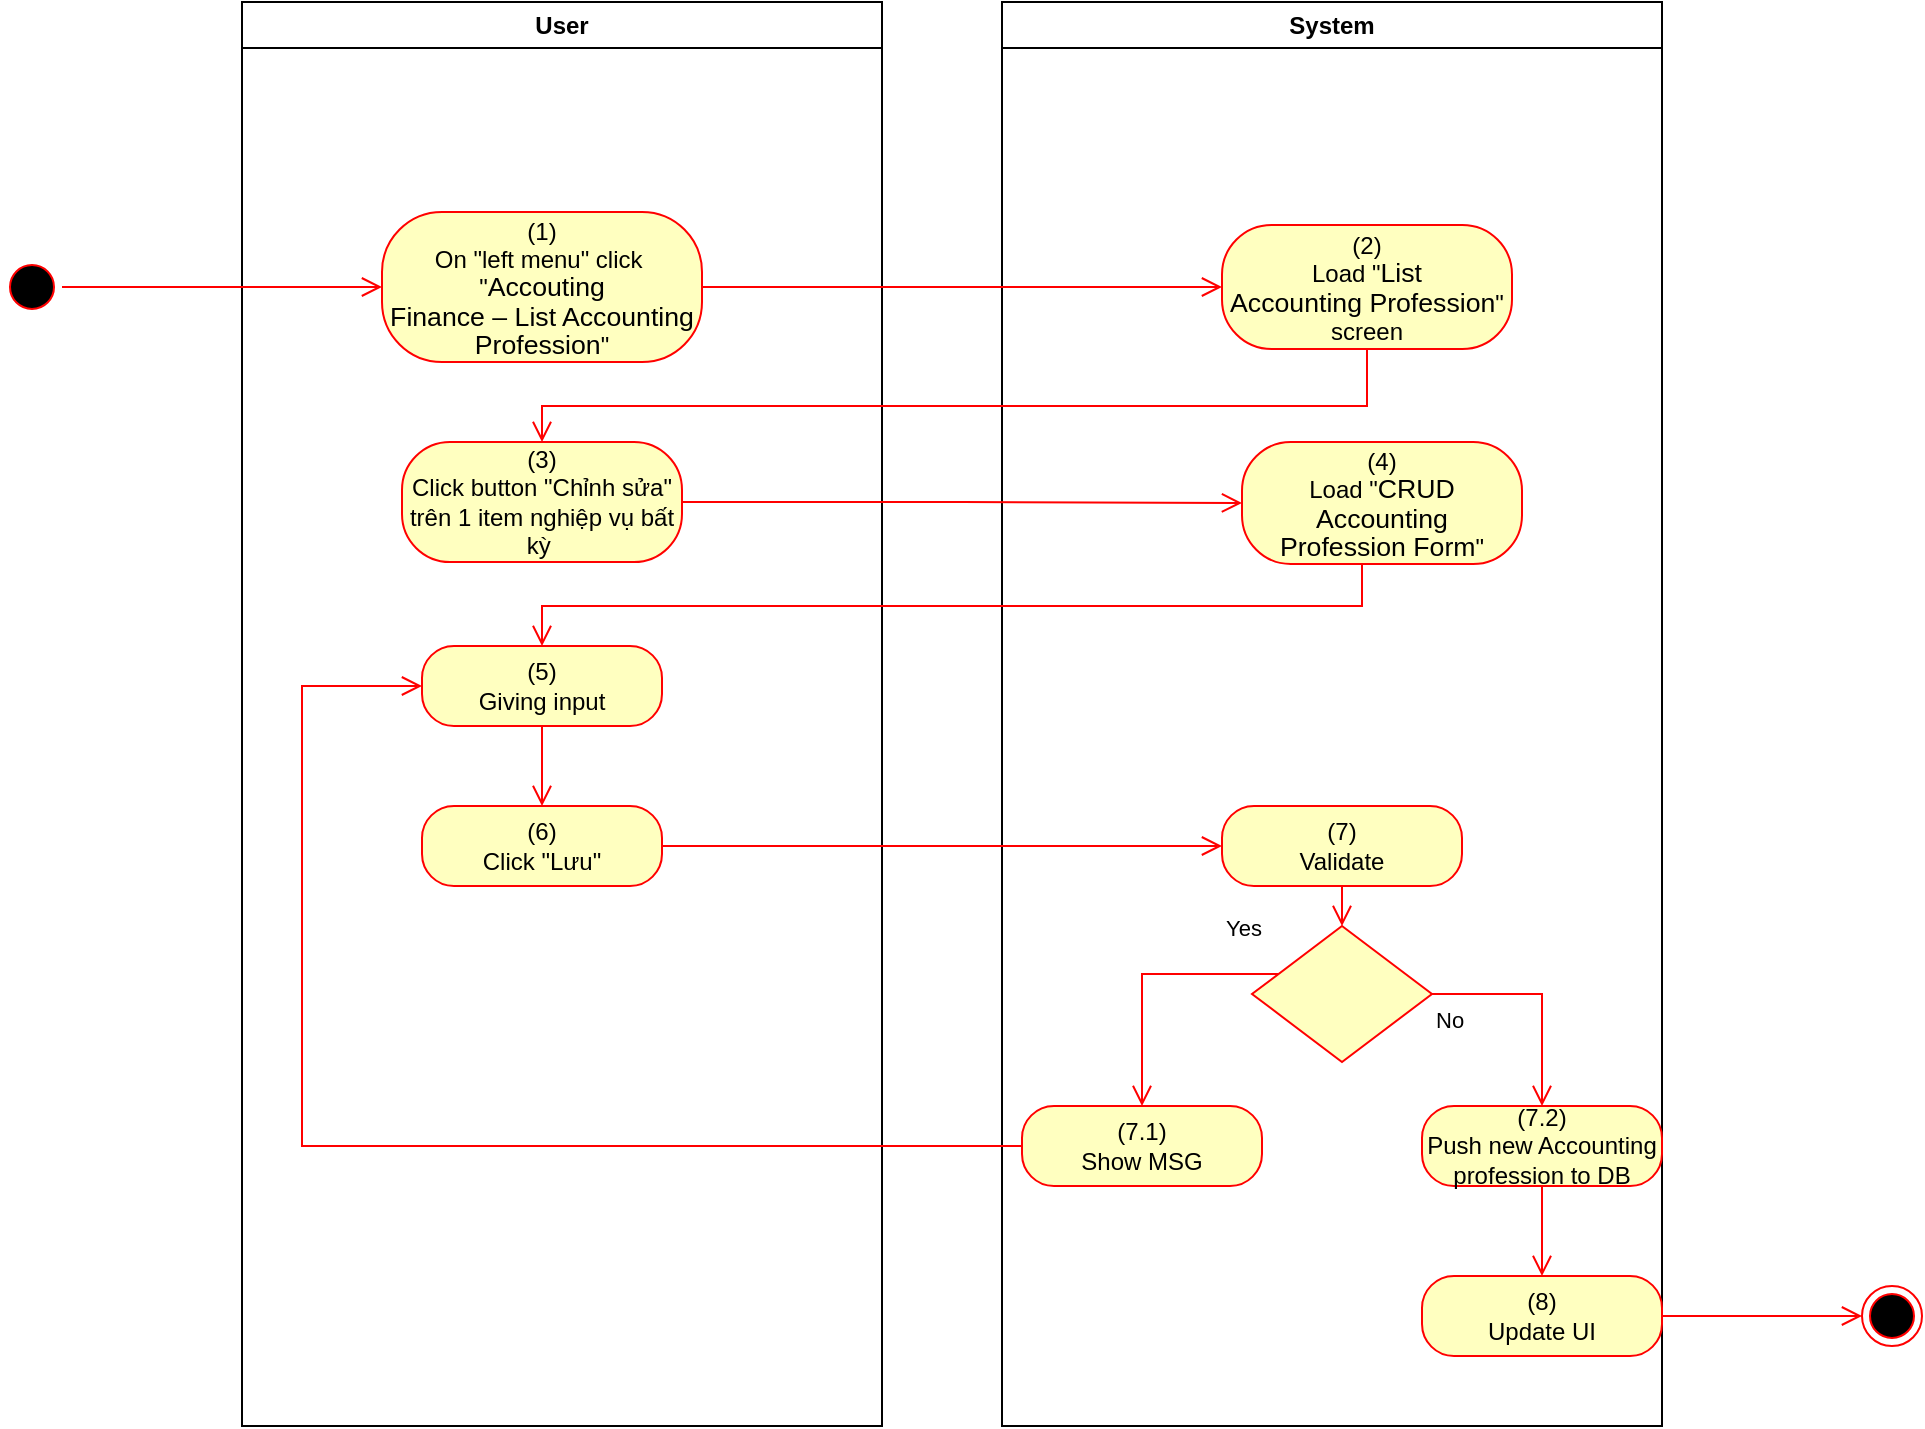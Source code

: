 <mxfile version="15.4.0" type="device"><diagram id="Sec6seE5c1gO3Km9JGz9" name="Page-1"><mxGraphModel dx="1086" dy="751" grid="1" gridSize="10" guides="1" tooltips="1" connect="1" arrows="1" fold="1" page="1" pageScale="1" pageWidth="850" pageHeight="1100" math="0" shadow="0"><root><mxCell id="0"/><mxCell id="1" parent="0"/><mxCell id="Z0i8yzwprOPsJKOEZNgY-1" value="User" style="swimlane;whiteSpace=wrap" parent="1" vertex="1"><mxGeometry x="140" y="128" width="320" height="712" as="geometry"><mxRectangle x="120" y="128" width="60" height="23" as="alternateBounds"/></mxGeometry></mxCell><mxCell id="Z0i8yzwprOPsJKOEZNgY-2" value="(1)&lt;br style=&quot;padding: 0px ; margin: 0px&quot;&gt;On &quot;left menu&quot; click&amp;nbsp;&lt;br style=&quot;padding: 0px ; margin: 0px&quot;&gt;&quot;&lt;span lang=&quot;EN-GB&quot; style=&quot;font-size: 10pt ; line-height: 14.267px ; font-family: &amp;#34;arial&amp;#34; , sans-serif&quot;&gt;Accouting&lt;br&gt;Finance – List Accounting Profession&lt;/span&gt;&quot;" style="rounded=1;whiteSpace=wrap;html=1;arcSize=40;fontColor=#000000;fillColor=#ffffc0;strokeColor=#ff0000;" parent="Z0i8yzwprOPsJKOEZNgY-1" vertex="1"><mxGeometry x="70" y="105" width="160" height="75" as="geometry"/></mxCell><mxCell id="Z0i8yzwprOPsJKOEZNgY-3" value="(3)&lt;br&gt;Click button &quot;Chỉnh sửa&quot; trên 1 item nghiệp vụ bất kỳ&amp;nbsp;" style="rounded=1;whiteSpace=wrap;html=1;arcSize=40;fontColor=#000000;fillColor=#ffffc0;strokeColor=#ff0000;" parent="Z0i8yzwprOPsJKOEZNgY-1" vertex="1"><mxGeometry x="80" y="220" width="140" height="60" as="geometry"/></mxCell><mxCell id="Z0i8yzwprOPsJKOEZNgY-4" value="(6)&lt;br&gt;Click &quot;Lưu&quot;" style="rounded=1;whiteSpace=wrap;html=1;arcSize=40;fontColor=#000000;fillColor=#ffffc0;strokeColor=#ff0000;" parent="Z0i8yzwprOPsJKOEZNgY-1" vertex="1"><mxGeometry x="90" y="402" width="120" height="40" as="geometry"/></mxCell><mxCell id="Z0i8yzwprOPsJKOEZNgY-5" value="(5)&lt;br&gt;Giving input" style="rounded=1;whiteSpace=wrap;html=1;arcSize=40;fontColor=#000000;fillColor=#ffffc0;strokeColor=#ff0000;" parent="Z0i8yzwprOPsJKOEZNgY-1" vertex="1"><mxGeometry x="90" y="322" width="120" height="40" as="geometry"/></mxCell><mxCell id="Z0i8yzwprOPsJKOEZNgY-6" value="" style="edgeStyle=orthogonalEdgeStyle;html=1;verticalAlign=bottom;endArrow=open;endSize=8;strokeColor=#ff0000;rounded=0;entryX=0.5;entryY=0;entryDx=0;entryDy=0;" parent="Z0i8yzwprOPsJKOEZNgY-1" source="Z0i8yzwprOPsJKOEZNgY-5" target="Z0i8yzwprOPsJKOEZNgY-4" edge="1"><mxGeometry relative="1" as="geometry"><mxPoint x="330" y="402" as="targetPoint"/></mxGeometry></mxCell><mxCell id="Z0i8yzwprOPsJKOEZNgY-7" value="System" style="swimlane;whiteSpace=wrap;startSize=23;" parent="1" vertex="1"><mxGeometry x="520" y="128" width="330" height="712" as="geometry"/></mxCell><mxCell id="Z0i8yzwprOPsJKOEZNgY-8" value="(2)&lt;br&gt;Load &quot;&lt;span lang=&quot;EN-GB&quot; style=&quot;font-size: 10pt ; line-height: 14.267px ; font-family: &amp;#34;arial&amp;#34; , sans-serif&quot;&gt;List&lt;br&gt;Accounting Profession&lt;/span&gt;&quot; screen" style="rounded=1;whiteSpace=wrap;html=1;arcSize=40;fontColor=#000000;fillColor=#ffffc0;strokeColor=#ff0000;" parent="Z0i8yzwprOPsJKOEZNgY-7" vertex="1"><mxGeometry x="110" y="111.5" width="145" height="62" as="geometry"/></mxCell><mxCell id="Z0i8yzwprOPsJKOEZNgY-9" value="(7)&lt;br&gt;Validate" style="rounded=1;whiteSpace=wrap;html=1;arcSize=40;fontColor=#000000;fillColor=#ffffc0;strokeColor=#ff0000;" parent="Z0i8yzwprOPsJKOEZNgY-7" vertex="1"><mxGeometry x="110" y="402" width="120" height="40" as="geometry"/></mxCell><mxCell id="Z0i8yzwprOPsJKOEZNgY-10" value="" style="edgeStyle=orthogonalEdgeStyle;html=1;verticalAlign=bottom;endArrow=open;endSize=8;strokeColor=#ff0000;rounded=0;entryX=0.5;entryY=0;entryDx=0;entryDy=0;" parent="Z0i8yzwprOPsJKOEZNgY-7" source="Z0i8yzwprOPsJKOEZNgY-9" target="Z0i8yzwprOPsJKOEZNgY-11" edge="1"><mxGeometry relative="1" as="geometry"><mxPoint x="165" y="442" as="targetPoint"/></mxGeometry></mxCell><mxCell id="Z0i8yzwprOPsJKOEZNgY-11" value="" style="rhombus;whiteSpace=wrap;html=1;fillColor=#ffffc0;strokeColor=#ff0000;" parent="Z0i8yzwprOPsJKOEZNgY-7" vertex="1"><mxGeometry x="125" y="462" width="90" height="68" as="geometry"/></mxCell><mxCell id="Z0i8yzwprOPsJKOEZNgY-12" value="No" style="edgeStyle=orthogonalEdgeStyle;html=1;align=left;verticalAlign=top;endArrow=open;endSize=8;strokeColor=#ff0000;rounded=0;exitX=1;exitY=0.5;exitDx=0;exitDy=0;" parent="Z0i8yzwprOPsJKOEZNgY-7" source="Z0i8yzwprOPsJKOEZNgY-11" target="Z0i8yzwprOPsJKOEZNgY-13" edge="1"><mxGeometry x="-1" relative="1" as="geometry"><mxPoint x="170" y="552" as="targetPoint"/></mxGeometry></mxCell><mxCell id="Z0i8yzwprOPsJKOEZNgY-13" value="(7.2)&lt;br&gt;Push new Accounting profession to DB" style="rounded=1;whiteSpace=wrap;html=1;arcSize=40;fontColor=#000000;fillColor=#ffffc0;strokeColor=#ff0000;" parent="Z0i8yzwprOPsJKOEZNgY-7" vertex="1"><mxGeometry x="210" y="552" width="120" height="40" as="geometry"/></mxCell><mxCell id="Z0i8yzwprOPsJKOEZNgY-14" value="(8)&lt;br&gt;Update UI" style="rounded=1;whiteSpace=wrap;html=1;arcSize=40;fontColor=#000000;fillColor=#ffffc0;strokeColor=#ff0000;" parent="Z0i8yzwprOPsJKOEZNgY-7" vertex="1"><mxGeometry x="210" y="637" width="120" height="40" as="geometry"/></mxCell><mxCell id="Z0i8yzwprOPsJKOEZNgY-15" value="" style="edgeStyle=orthogonalEdgeStyle;html=1;verticalAlign=bottom;endArrow=open;endSize=8;strokeColor=#ff0000;rounded=0;exitX=0.5;exitY=1;exitDx=0;exitDy=0;entryX=0.5;entryY=0;entryDx=0;entryDy=0;" parent="Z0i8yzwprOPsJKOEZNgY-7" source="Z0i8yzwprOPsJKOEZNgY-13" target="Z0i8yzwprOPsJKOEZNgY-14" edge="1"><mxGeometry relative="1" as="geometry"><mxPoint x="170" y="642" as="targetPoint"/></mxGeometry></mxCell><mxCell id="Z0i8yzwprOPsJKOEZNgY-16" value="(7.1)&lt;br&gt;Show MSG" style="rounded=1;whiteSpace=wrap;html=1;arcSize=40;fontColor=#000000;fillColor=#ffffc0;strokeColor=#ff0000;" parent="Z0i8yzwprOPsJKOEZNgY-7" vertex="1"><mxGeometry x="10" y="552" width="120" height="40" as="geometry"/></mxCell><mxCell id="Z0i8yzwprOPsJKOEZNgY-17" value="Yes" style="edgeStyle=orthogonalEdgeStyle;html=1;align=left;verticalAlign=bottom;endArrow=open;endSize=8;strokeColor=#ff0000;rounded=0;entryX=0.5;entryY=0;entryDx=0;entryDy=0;" parent="Z0i8yzwprOPsJKOEZNgY-7" source="Z0i8yzwprOPsJKOEZNgY-11" target="Z0i8yzwprOPsJKOEZNgY-16" edge="1"><mxGeometry x="-0.579" y="-14" relative="1" as="geometry"><mxPoint x="70" y="552" as="targetPoint"/><Array as="points"><mxPoint x="70" y="486"/></Array><mxPoint as="offset"/></mxGeometry></mxCell><mxCell id="Z0i8yzwprOPsJKOEZNgY-18" value="(4)&lt;br&gt;Load &quot;&lt;span lang=&quot;EN-GB&quot; style=&quot;font-size: 10pt ; line-height: 14.267px ; font-family: &amp;#34;arial&amp;#34; , sans-serif&quot;&gt;CRUD Accounting&lt;br&gt;Profession Form&lt;/span&gt;&quot;" style="rounded=1;whiteSpace=wrap;html=1;arcSize=40;fontColor=#000000;fillColor=#ffffc0;strokeColor=#ff0000;" parent="Z0i8yzwprOPsJKOEZNgY-7" vertex="1"><mxGeometry x="120" y="220" width="140" height="61" as="geometry"/></mxCell><mxCell id="Z0i8yzwprOPsJKOEZNgY-19" value="" style="ellipse;html=1;shape=startState;fillColor=#000000;strokeColor=#ff0000;" parent="1" vertex="1"><mxGeometry x="20" y="255.5" width="30" height="30" as="geometry"/></mxCell><mxCell id="Z0i8yzwprOPsJKOEZNgY-20" value="" style="edgeStyle=orthogonalEdgeStyle;html=1;verticalAlign=bottom;endArrow=open;endSize=8;strokeColor=#ff0000;rounded=0;entryX=0;entryY=0.5;entryDx=0;entryDy=0;" parent="1" source="Z0i8yzwprOPsJKOEZNgY-19" target="Z0i8yzwprOPsJKOEZNgY-2" edge="1"><mxGeometry relative="1" as="geometry"><mxPoint x="200" y="253" as="targetPoint"/></mxGeometry></mxCell><mxCell id="Z0i8yzwprOPsJKOEZNgY-21" value="" style="edgeStyle=orthogonalEdgeStyle;html=1;verticalAlign=bottom;endArrow=open;endSize=8;strokeColor=#ff0000;rounded=0;entryX=0;entryY=0.5;entryDx=0;entryDy=0;" parent="1" source="Z0i8yzwprOPsJKOEZNgY-2" target="Z0i8yzwprOPsJKOEZNgY-8" edge="1"><mxGeometry relative="1" as="geometry"><mxPoint x="600" y="271" as="targetPoint"/></mxGeometry></mxCell><mxCell id="Z0i8yzwprOPsJKOEZNgY-22" value="" style="edgeStyle=orthogonalEdgeStyle;html=1;verticalAlign=bottom;endArrow=open;endSize=8;strokeColor=#ff0000;rounded=0;entryX=0.5;entryY=0;entryDx=0;entryDy=0;" parent="1" source="Z0i8yzwprOPsJKOEZNgY-8" target="Z0i8yzwprOPsJKOEZNgY-3" edge="1"><mxGeometry relative="1" as="geometry"><mxPoint x="685" y="350" as="targetPoint"/><Array as="points"><mxPoint x="703" y="330"/><mxPoint x="290" y="330"/></Array></mxGeometry></mxCell><mxCell id="Z0i8yzwprOPsJKOEZNgY-23" value="" style="edgeStyle=orthogonalEdgeStyle;html=1;verticalAlign=bottom;endArrow=open;endSize=8;strokeColor=#ff0000;rounded=0;entryX=0;entryY=0.5;entryDx=0;entryDy=0;" parent="1" source="Z0i8yzwprOPsJKOEZNgY-4" target="Z0i8yzwprOPsJKOEZNgY-9" edge="1"><mxGeometry relative="1" as="geometry"><mxPoint x="280" y="570" as="targetPoint"/></mxGeometry></mxCell><mxCell id="Z0i8yzwprOPsJKOEZNgY-24" value="" style="ellipse;html=1;shape=endState;fillColor=#000000;strokeColor=#ff0000;" parent="1" vertex="1"><mxGeometry x="950" y="770" width="30" height="30" as="geometry"/></mxCell><mxCell id="Z0i8yzwprOPsJKOEZNgY-25" value="" style="edgeStyle=orthogonalEdgeStyle;html=1;verticalAlign=bottom;endArrow=open;endSize=8;strokeColor=#ff0000;rounded=0;exitX=1;exitY=0.5;exitDx=0;exitDy=0;entryX=0;entryY=0.5;entryDx=0;entryDy=0;" parent="1" source="Z0i8yzwprOPsJKOEZNgY-14" target="Z0i8yzwprOPsJKOEZNgY-24" edge="1"><mxGeometry relative="1" as="geometry"><mxPoint x="820" y="760" as="targetPoint"/><mxPoint x="820" y="700" as="sourcePoint"/></mxGeometry></mxCell><mxCell id="Z0i8yzwprOPsJKOEZNgY-26" value="" style="edgeStyle=orthogonalEdgeStyle;html=1;verticalAlign=bottom;endArrow=open;endSize=8;strokeColor=#ff0000;rounded=0;entryX=0;entryY=0.5;entryDx=0;entryDy=0;" parent="1" source="Z0i8yzwprOPsJKOEZNgY-16" target="Z0i8yzwprOPsJKOEZNgY-5" edge="1"><mxGeometry relative="1" as="geometry"><mxPoint x="590" y="780" as="targetPoint"/><Array as="points"><mxPoint x="170" y="700"/><mxPoint x="170" y="470"/></Array></mxGeometry></mxCell><mxCell id="Z0i8yzwprOPsJKOEZNgY-27" value="" style="edgeStyle=orthogonalEdgeStyle;html=1;verticalAlign=bottom;endArrow=open;endSize=8;strokeColor=#ff0000;rounded=0;entryX=0;entryY=0.5;entryDx=0;entryDy=0;" parent="1" source="Z0i8yzwprOPsJKOEZNgY-3" target="Z0i8yzwprOPsJKOEZNgY-18" edge="1"><mxGeometry relative="1" as="geometry"><mxPoint x="280" y="463" as="targetPoint"/></mxGeometry></mxCell><mxCell id="Z0i8yzwprOPsJKOEZNgY-28" value="" style="edgeStyle=orthogonalEdgeStyle;html=1;verticalAlign=bottom;endArrow=open;endSize=8;strokeColor=#ff0000;rounded=0;entryX=0.5;entryY=0;entryDx=0;entryDy=0;" parent="1" source="Z0i8yzwprOPsJKOEZNgY-18" target="Z0i8yzwprOPsJKOEZNgY-5" edge="1"><mxGeometry relative="1" as="geometry"><mxPoint x="690" y="460" as="targetPoint"/><Array as="points"><mxPoint x="700" y="430"/><mxPoint x="290" y="430"/></Array></mxGeometry></mxCell></root></mxGraphModel></diagram></mxfile>